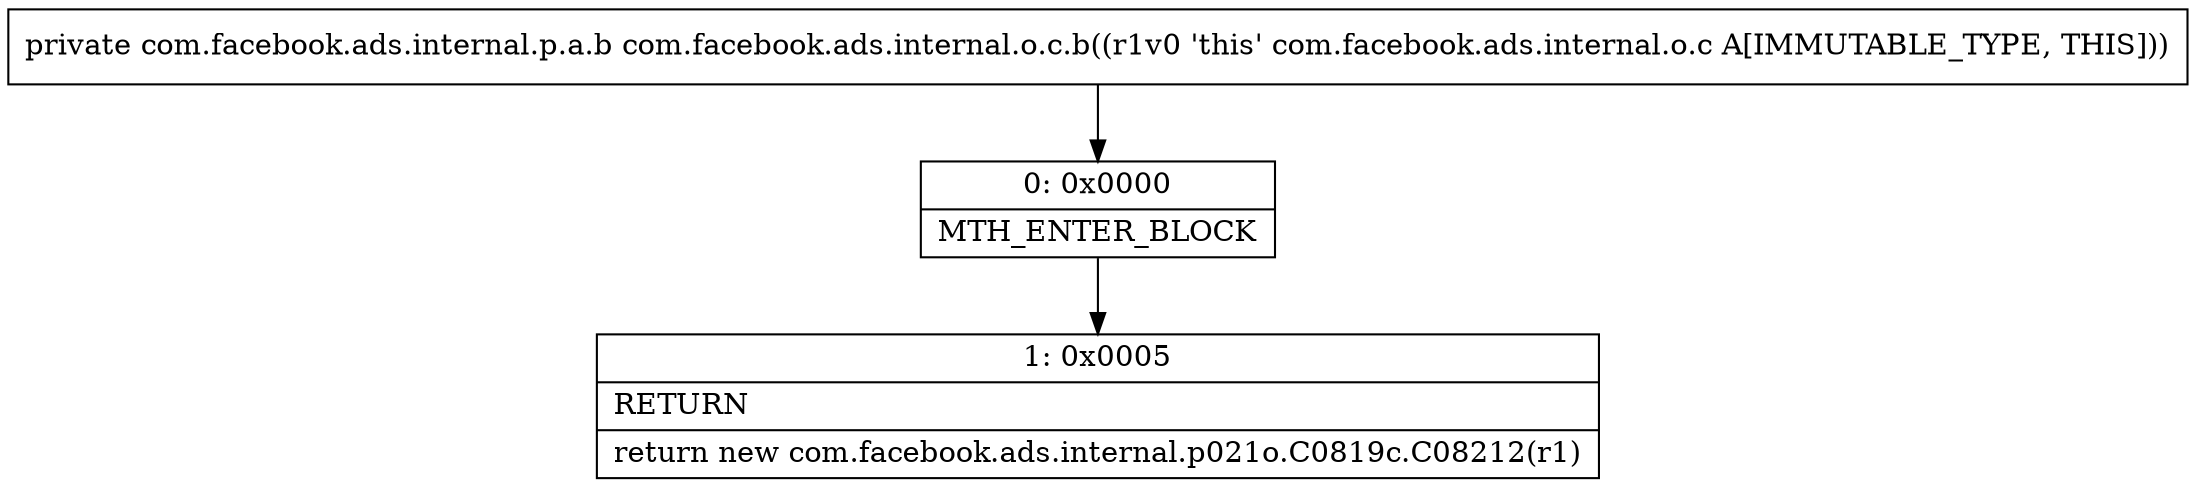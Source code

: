 digraph "CFG forcom.facebook.ads.internal.o.c.b()Lcom\/facebook\/ads\/internal\/p\/a\/b;" {
Node_0 [shape=record,label="{0\:\ 0x0000|MTH_ENTER_BLOCK\l}"];
Node_1 [shape=record,label="{1\:\ 0x0005|RETURN\l|return new com.facebook.ads.internal.p021o.C0819c.C08212(r1)\l}"];
MethodNode[shape=record,label="{private com.facebook.ads.internal.p.a.b com.facebook.ads.internal.o.c.b((r1v0 'this' com.facebook.ads.internal.o.c A[IMMUTABLE_TYPE, THIS])) }"];
MethodNode -> Node_0;
Node_0 -> Node_1;
}


